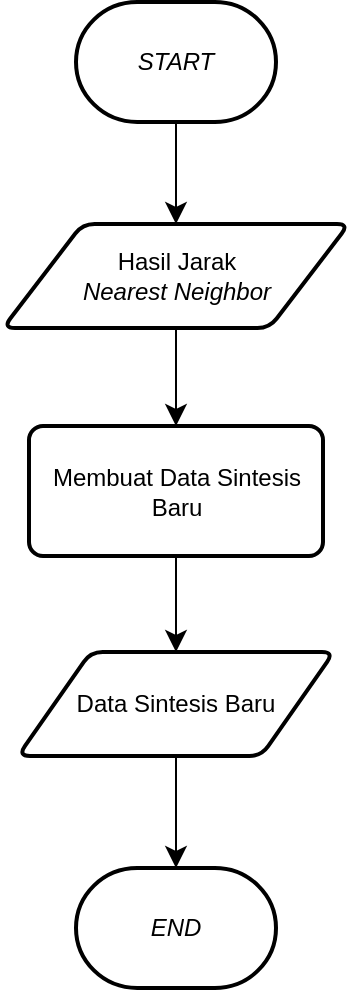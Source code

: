 <mxfile version="24.8.6">
  <diagram name="Page-1" id="PxlFGVZXiDIK046olTQx">
    <mxGraphModel dx="521" dy="972" grid="0" gridSize="10" guides="1" tooltips="1" connect="1" arrows="1" fold="1" page="0" pageScale="1" pageWidth="850" pageHeight="1100" math="0" shadow="0">
      <root>
        <mxCell id="0" />
        <mxCell id="1" parent="0" />
        <mxCell id="Hw4GB23gKU0yyaBBAdkF-1" value="&lt;i&gt;START&lt;/i&gt;" style="strokeWidth=2;html=1;shape=mxgraph.flowchart.terminator;whiteSpace=wrap;" vertex="1" parent="1">
          <mxGeometry x="141" y="-59" width="100" height="60" as="geometry" />
        </mxCell>
        <mxCell id="Hw4GB23gKU0yyaBBAdkF-2" value="&lt;i&gt;END&lt;/i&gt;" style="strokeWidth=2;html=1;shape=mxgraph.flowchart.terminator;whiteSpace=wrap;" vertex="1" parent="1">
          <mxGeometry x="141" y="374" width="100" height="60" as="geometry" />
        </mxCell>
        <mxCell id="Hw4GB23gKU0yyaBBAdkF-12" style="edgeStyle=none;curved=1;rounded=0;orthogonalLoop=1;jettySize=auto;html=1;exitX=0.5;exitY=1;exitDx=0;exitDy=0;fontSize=12;startSize=8;endSize=8;" edge="1" parent="1" source="Hw4GB23gKU0yyaBBAdkF-3" target="Hw4GB23gKU0yyaBBAdkF-7">
          <mxGeometry relative="1" as="geometry" />
        </mxCell>
        <mxCell id="Hw4GB23gKU0yyaBBAdkF-3" value="Hasil Jarak&lt;div&gt;&lt;i&gt;Nearest Neighbor&lt;/i&gt;&lt;/div&gt;" style="shape=parallelogram;html=1;strokeWidth=2;perimeter=parallelogramPerimeter;whiteSpace=wrap;rounded=1;arcSize=12;size=0.23;" vertex="1" parent="1">
          <mxGeometry x="104.5" y="52" width="173" height="52" as="geometry" />
        </mxCell>
        <mxCell id="Hw4GB23gKU0yyaBBAdkF-6" style="edgeStyle=none;curved=1;rounded=0;orthogonalLoop=1;jettySize=auto;html=1;exitX=0.5;exitY=1;exitDx=0;exitDy=0;entryX=0.5;entryY=0;entryDx=0;entryDy=0;fontSize=12;startSize=8;endSize=8;" edge="1" parent="1" source="Hw4GB23gKU0yyaBBAdkF-7" target="Hw4GB23gKU0yyaBBAdkF-8">
          <mxGeometry relative="1" as="geometry" />
        </mxCell>
        <mxCell id="Hw4GB23gKU0yyaBBAdkF-7" value="Membuat Data Sintesis Baru" style="rounded=1;whiteSpace=wrap;html=1;absoluteArcSize=1;arcSize=14;strokeWidth=2;" vertex="1" parent="1">
          <mxGeometry x="117.5" y="153" width="147" height="65" as="geometry" />
        </mxCell>
        <mxCell id="Hw4GB23gKU0yyaBBAdkF-8" value="Data Sintesis Baru" style="shape=parallelogram;html=1;strokeWidth=2;perimeter=parallelogramPerimeter;whiteSpace=wrap;rounded=1;arcSize=12;size=0.23;" vertex="1" parent="1">
          <mxGeometry x="112" y="266" width="158" height="52" as="geometry" />
        </mxCell>
        <mxCell id="Hw4GB23gKU0yyaBBAdkF-9" value="" style="endArrow=classic;html=1;rounded=0;fontSize=12;startSize=8;endSize=8;curved=1;exitX=0.5;exitY=1;exitDx=0;exitDy=0;exitPerimeter=0;entryX=0.5;entryY=0;entryDx=0;entryDy=0;" edge="1" parent="1" source="Hw4GB23gKU0yyaBBAdkF-1" target="Hw4GB23gKU0yyaBBAdkF-3">
          <mxGeometry width="50" height="50" relative="1" as="geometry">
            <mxPoint x="175" y="224" as="sourcePoint" />
            <mxPoint x="225" y="174" as="targetPoint" />
          </mxGeometry>
        </mxCell>
        <mxCell id="Hw4GB23gKU0yyaBBAdkF-11" style="edgeStyle=none;curved=1;rounded=0;orthogonalLoop=1;jettySize=auto;html=1;exitX=0.5;exitY=1;exitDx=0;exitDy=0;entryX=0.5;entryY=0;entryDx=0;entryDy=0;entryPerimeter=0;fontSize=12;startSize=8;endSize=8;" edge="1" parent="1" source="Hw4GB23gKU0yyaBBAdkF-8" target="Hw4GB23gKU0yyaBBAdkF-2">
          <mxGeometry relative="1" as="geometry" />
        </mxCell>
      </root>
    </mxGraphModel>
  </diagram>
</mxfile>
